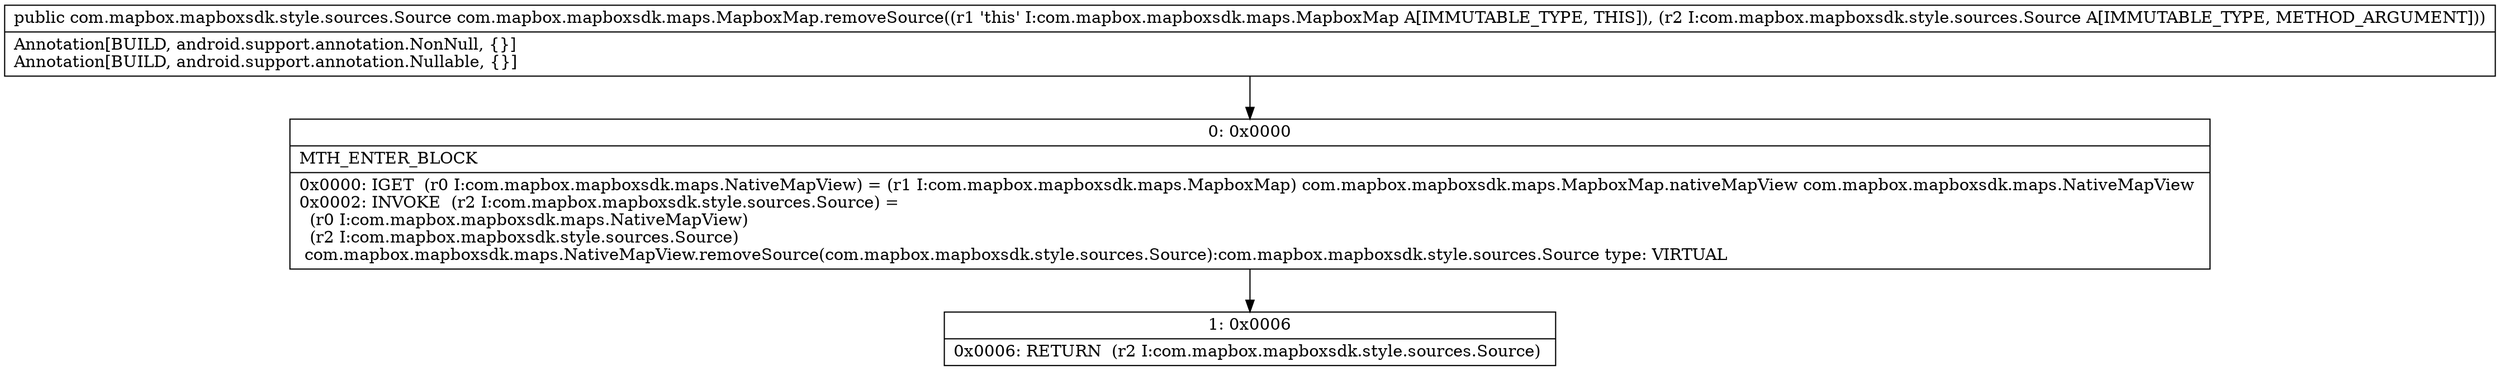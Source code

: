 digraph "CFG forcom.mapbox.mapboxsdk.maps.MapboxMap.removeSource(Lcom\/mapbox\/mapboxsdk\/style\/sources\/Source;)Lcom\/mapbox\/mapboxsdk\/style\/sources\/Source;" {
Node_0 [shape=record,label="{0\:\ 0x0000|MTH_ENTER_BLOCK\l|0x0000: IGET  (r0 I:com.mapbox.mapboxsdk.maps.NativeMapView) = (r1 I:com.mapbox.mapboxsdk.maps.MapboxMap) com.mapbox.mapboxsdk.maps.MapboxMap.nativeMapView com.mapbox.mapboxsdk.maps.NativeMapView \l0x0002: INVOKE  (r2 I:com.mapbox.mapboxsdk.style.sources.Source) = \l  (r0 I:com.mapbox.mapboxsdk.maps.NativeMapView)\l  (r2 I:com.mapbox.mapboxsdk.style.sources.Source)\l com.mapbox.mapboxsdk.maps.NativeMapView.removeSource(com.mapbox.mapboxsdk.style.sources.Source):com.mapbox.mapboxsdk.style.sources.Source type: VIRTUAL \l}"];
Node_1 [shape=record,label="{1\:\ 0x0006|0x0006: RETURN  (r2 I:com.mapbox.mapboxsdk.style.sources.Source) \l}"];
MethodNode[shape=record,label="{public com.mapbox.mapboxsdk.style.sources.Source com.mapbox.mapboxsdk.maps.MapboxMap.removeSource((r1 'this' I:com.mapbox.mapboxsdk.maps.MapboxMap A[IMMUTABLE_TYPE, THIS]), (r2 I:com.mapbox.mapboxsdk.style.sources.Source A[IMMUTABLE_TYPE, METHOD_ARGUMENT]))  | Annotation[BUILD, android.support.annotation.NonNull, \{\}]\lAnnotation[BUILD, android.support.annotation.Nullable, \{\}]\l}"];
MethodNode -> Node_0;
Node_0 -> Node_1;
}

